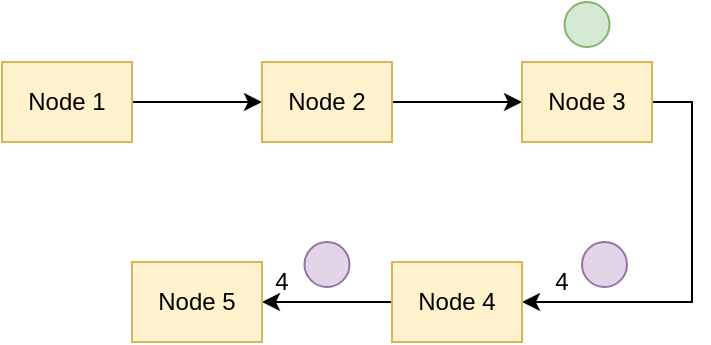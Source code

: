 <mxfile version="13.3.1" type="device"><diagram id="wL1exTTwy8Xu6b5u31cX" name="Page-1"><mxGraphModel dx="1422" dy="816" grid="1" gridSize="10" guides="1" tooltips="1" connect="1" arrows="1" fold="1" page="1" pageScale="1" pageWidth="850" pageHeight="1100" math="0" shadow="0"><root><mxCell id="0"/><mxCell id="1" parent="0"/><mxCell id="8og61H-3Wy-bPo7LHQyr-22" style="edgeStyle=orthogonalEdgeStyle;rounded=0;orthogonalLoop=1;jettySize=auto;html=1;exitX=1;exitY=0.5;exitDx=0;exitDy=0;" parent="1" source="8og61H-3Wy-bPo7LHQyr-12" target="8og61H-3Wy-bPo7LHQyr-14" edge="1"><mxGeometry relative="1" as="geometry"/></mxCell><mxCell id="8og61H-3Wy-bPo7LHQyr-12" value="Node 1" style="rounded=0;whiteSpace=wrap;html=1;fillColor=#fff2cc;strokeColor=#d6b656;" parent="1" vertex="1"><mxGeometry x="155" y="180" width="65" height="40" as="geometry"/></mxCell><mxCell id="8og61H-3Wy-bPo7LHQyr-23" style="edgeStyle=orthogonalEdgeStyle;rounded=0;orthogonalLoop=1;jettySize=auto;html=1;exitX=1;exitY=0.5;exitDx=0;exitDy=0;" parent="1" source="8og61H-3Wy-bPo7LHQyr-14" target="8og61H-3Wy-bPo7LHQyr-16" edge="1"><mxGeometry relative="1" as="geometry"/></mxCell><mxCell id="8og61H-3Wy-bPo7LHQyr-14" value="Node 2" style="rounded=0;whiteSpace=wrap;html=1;fillColor=#fff2cc;strokeColor=#d6b656;" parent="1" vertex="1"><mxGeometry x="285" y="180" width="65" height="40" as="geometry"/></mxCell><mxCell id="fTDcHYI1qJwwmS8cX8hG-1" style="edgeStyle=orthogonalEdgeStyle;rounded=0;orthogonalLoop=1;jettySize=auto;html=1;exitX=1;exitY=0.5;exitDx=0;exitDy=0;entryX=1;entryY=0.5;entryDx=0;entryDy=0;startArrow=none;startFill=0;" edge="1" parent="1" source="8og61H-3Wy-bPo7LHQyr-16" target="8og61H-3Wy-bPo7LHQyr-19"><mxGeometry relative="1" as="geometry"/></mxCell><mxCell id="8og61H-3Wy-bPo7LHQyr-16" value="Node 3" style="rounded=0;whiteSpace=wrap;html=1;fillColor=#fff2cc;strokeColor=#d6b656;" parent="1" vertex="1"><mxGeometry x="415" y="180" width="65" height="40" as="geometry"/></mxCell><mxCell id="fTDcHYI1qJwwmS8cX8hG-2" style="edgeStyle=orthogonalEdgeStyle;rounded=0;orthogonalLoop=1;jettySize=auto;html=1;exitX=0;exitY=0.5;exitDx=0;exitDy=0;entryX=1;entryY=0.5;entryDx=0;entryDy=0;startArrow=none;startFill=0;" edge="1" parent="1" source="8og61H-3Wy-bPo7LHQyr-19" target="8og61H-3Wy-bPo7LHQyr-21"><mxGeometry relative="1" as="geometry"/></mxCell><mxCell id="8og61H-3Wy-bPo7LHQyr-19" value="Node 4" style="rounded=0;whiteSpace=wrap;html=1;fillColor=#fff2cc;strokeColor=#d6b656;" parent="1" vertex="1"><mxGeometry x="350" y="280" width="65" height="40" as="geometry"/></mxCell><mxCell id="8og61H-3Wy-bPo7LHQyr-21" value="Node 5" style="rounded=0;whiteSpace=wrap;html=1;fillColor=#fff2cc;strokeColor=#d6b656;" parent="1" vertex="1"><mxGeometry x="220" y="280" width="65" height="40" as="geometry"/></mxCell><mxCell id="8og61H-3Wy-bPo7LHQyr-32" value="" style="ellipse;whiteSpace=wrap;html=1;aspect=fixed;fillColor=#d5e8d4;strokeColor=#82b366;" parent="1" vertex="1"><mxGeometry x="436.25" y="150" width="22.5" height="22.5" as="geometry"/></mxCell><mxCell id="8og61H-3Wy-bPo7LHQyr-37" value="4" style="text;html=1;strokeColor=none;fillColor=none;align=center;verticalAlign=middle;whiteSpace=wrap;rounded=0;" parent="1" vertex="1"><mxGeometry x="285" y="280" width="20" height="20" as="geometry"/></mxCell><mxCell id="8og61H-3Wy-bPo7LHQyr-38" value="4" style="text;html=1;strokeColor=none;fillColor=none;align=center;verticalAlign=middle;whiteSpace=wrap;rounded=0;" parent="1" vertex="1"><mxGeometry x="425" y="280" width="20" height="20" as="geometry"/></mxCell><mxCell id="fTDcHYI1qJwwmS8cX8hG-5" value="" style="ellipse;whiteSpace=wrap;html=1;aspect=fixed;fillColor=#e1d5e7;strokeColor=#9673a6;" vertex="1" parent="1"><mxGeometry x="445" y="270" width="22.5" height="22.5" as="geometry"/></mxCell><mxCell id="fTDcHYI1qJwwmS8cX8hG-6" value="" style="ellipse;whiteSpace=wrap;html=1;aspect=fixed;fillColor=#e1d5e7;strokeColor=#9673a6;" vertex="1" parent="1"><mxGeometry x="306.25" y="270" width="22.5" height="22.5" as="geometry"/></mxCell></root></mxGraphModel></diagram></mxfile>